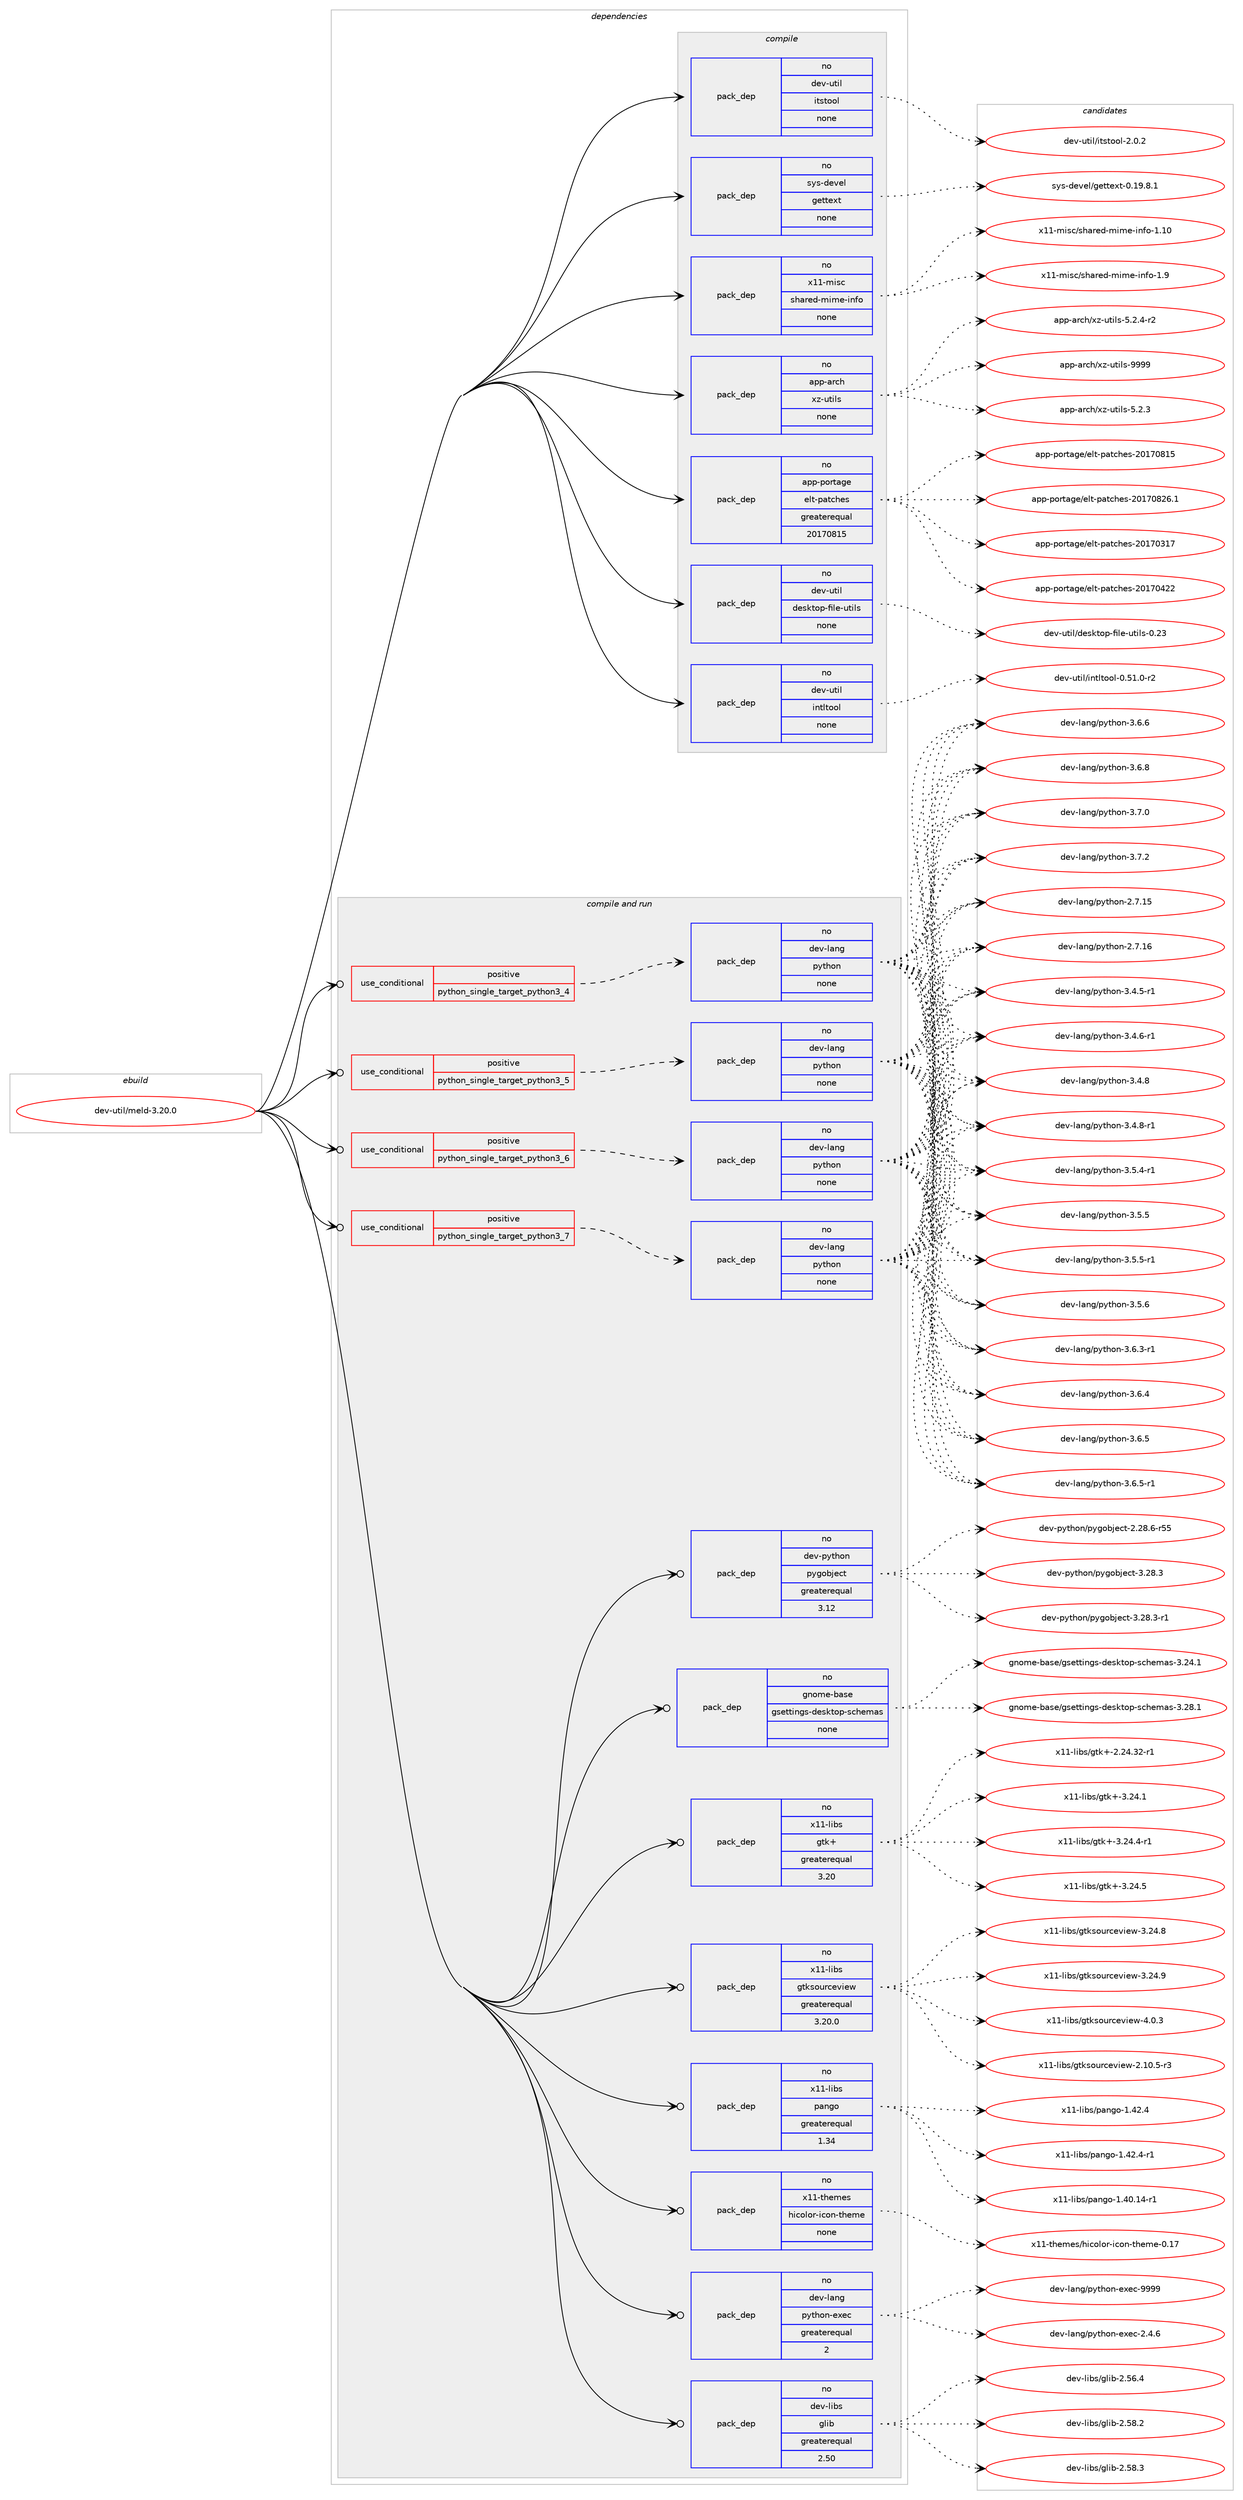 digraph prolog {

# *************
# Graph options
# *************

newrank=true;
concentrate=true;
compound=true;
graph [rankdir=LR,fontname=Helvetica,fontsize=10,ranksep=1.5];#, ranksep=2.5, nodesep=0.2];
edge  [arrowhead=vee];
node  [fontname=Helvetica,fontsize=10];

# **********
# The ebuild
# **********

subgraph cluster_leftcol {
color=gray;
rank=same;
label=<<i>ebuild</i>>;
id [label="dev-util/meld-3.20.0", color=red, width=4, href="../dev-util/meld-3.20.0.svg"];
}

# ****************
# The dependencies
# ****************

subgraph cluster_midcol {
color=gray;
label=<<i>dependencies</i>>;
subgraph cluster_compile {
fillcolor="#eeeeee";
style=filled;
label=<<i>compile</i>>;
subgraph pack1099105 {
dependency1547510 [label=<<TABLE BORDER="0" CELLBORDER="1" CELLSPACING="0" CELLPADDING="4" WIDTH="220"><TR><TD ROWSPAN="6" CELLPADDING="30">pack_dep</TD></TR><TR><TD WIDTH="110">no</TD></TR><TR><TD>app-arch</TD></TR><TR><TD>xz-utils</TD></TR><TR><TD>none</TD></TR><TR><TD></TD></TR></TABLE>>, shape=none, color=blue];
}
id:e -> dependency1547510:w [weight=20,style="solid",arrowhead="vee"];
subgraph pack1099106 {
dependency1547511 [label=<<TABLE BORDER="0" CELLBORDER="1" CELLSPACING="0" CELLPADDING="4" WIDTH="220"><TR><TD ROWSPAN="6" CELLPADDING="30">pack_dep</TD></TR><TR><TD WIDTH="110">no</TD></TR><TR><TD>app-portage</TD></TR><TR><TD>elt-patches</TD></TR><TR><TD>greaterequal</TD></TR><TR><TD>20170815</TD></TR></TABLE>>, shape=none, color=blue];
}
id:e -> dependency1547511:w [weight=20,style="solid",arrowhead="vee"];
subgraph pack1099107 {
dependency1547512 [label=<<TABLE BORDER="0" CELLBORDER="1" CELLSPACING="0" CELLPADDING="4" WIDTH="220"><TR><TD ROWSPAN="6" CELLPADDING="30">pack_dep</TD></TR><TR><TD WIDTH="110">no</TD></TR><TR><TD>dev-util</TD></TR><TR><TD>desktop-file-utils</TD></TR><TR><TD>none</TD></TR><TR><TD></TD></TR></TABLE>>, shape=none, color=blue];
}
id:e -> dependency1547512:w [weight=20,style="solid",arrowhead="vee"];
subgraph pack1099108 {
dependency1547513 [label=<<TABLE BORDER="0" CELLBORDER="1" CELLSPACING="0" CELLPADDING="4" WIDTH="220"><TR><TD ROWSPAN="6" CELLPADDING="30">pack_dep</TD></TR><TR><TD WIDTH="110">no</TD></TR><TR><TD>dev-util</TD></TR><TR><TD>intltool</TD></TR><TR><TD>none</TD></TR><TR><TD></TD></TR></TABLE>>, shape=none, color=blue];
}
id:e -> dependency1547513:w [weight=20,style="solid",arrowhead="vee"];
subgraph pack1099109 {
dependency1547514 [label=<<TABLE BORDER="0" CELLBORDER="1" CELLSPACING="0" CELLPADDING="4" WIDTH="220"><TR><TD ROWSPAN="6" CELLPADDING="30">pack_dep</TD></TR><TR><TD WIDTH="110">no</TD></TR><TR><TD>dev-util</TD></TR><TR><TD>itstool</TD></TR><TR><TD>none</TD></TR><TR><TD></TD></TR></TABLE>>, shape=none, color=blue];
}
id:e -> dependency1547514:w [weight=20,style="solid",arrowhead="vee"];
subgraph pack1099110 {
dependency1547515 [label=<<TABLE BORDER="0" CELLBORDER="1" CELLSPACING="0" CELLPADDING="4" WIDTH="220"><TR><TD ROWSPAN="6" CELLPADDING="30">pack_dep</TD></TR><TR><TD WIDTH="110">no</TD></TR><TR><TD>sys-devel</TD></TR><TR><TD>gettext</TD></TR><TR><TD>none</TD></TR><TR><TD></TD></TR></TABLE>>, shape=none, color=blue];
}
id:e -> dependency1547515:w [weight=20,style="solid",arrowhead="vee"];
subgraph pack1099111 {
dependency1547516 [label=<<TABLE BORDER="0" CELLBORDER="1" CELLSPACING="0" CELLPADDING="4" WIDTH="220"><TR><TD ROWSPAN="6" CELLPADDING="30">pack_dep</TD></TR><TR><TD WIDTH="110">no</TD></TR><TR><TD>x11-misc</TD></TR><TR><TD>shared-mime-info</TD></TR><TR><TD>none</TD></TR><TR><TD></TD></TR></TABLE>>, shape=none, color=blue];
}
id:e -> dependency1547516:w [weight=20,style="solid",arrowhead="vee"];
}
subgraph cluster_compileandrun {
fillcolor="#eeeeee";
style=filled;
label=<<i>compile and run</i>>;
subgraph cond424721 {
dependency1547517 [label=<<TABLE BORDER="0" CELLBORDER="1" CELLSPACING="0" CELLPADDING="4"><TR><TD ROWSPAN="3" CELLPADDING="10">use_conditional</TD></TR><TR><TD>positive</TD></TR><TR><TD>python_single_target_python3_4</TD></TR></TABLE>>, shape=none, color=red];
subgraph pack1099112 {
dependency1547518 [label=<<TABLE BORDER="0" CELLBORDER="1" CELLSPACING="0" CELLPADDING="4" WIDTH="220"><TR><TD ROWSPAN="6" CELLPADDING="30">pack_dep</TD></TR><TR><TD WIDTH="110">no</TD></TR><TR><TD>dev-lang</TD></TR><TR><TD>python</TD></TR><TR><TD>none</TD></TR><TR><TD></TD></TR></TABLE>>, shape=none, color=blue];
}
dependency1547517:e -> dependency1547518:w [weight=20,style="dashed",arrowhead="vee"];
}
id:e -> dependency1547517:w [weight=20,style="solid",arrowhead="odotvee"];
subgraph cond424722 {
dependency1547519 [label=<<TABLE BORDER="0" CELLBORDER="1" CELLSPACING="0" CELLPADDING="4"><TR><TD ROWSPAN="3" CELLPADDING="10">use_conditional</TD></TR><TR><TD>positive</TD></TR><TR><TD>python_single_target_python3_5</TD></TR></TABLE>>, shape=none, color=red];
subgraph pack1099113 {
dependency1547520 [label=<<TABLE BORDER="0" CELLBORDER="1" CELLSPACING="0" CELLPADDING="4" WIDTH="220"><TR><TD ROWSPAN="6" CELLPADDING="30">pack_dep</TD></TR><TR><TD WIDTH="110">no</TD></TR><TR><TD>dev-lang</TD></TR><TR><TD>python</TD></TR><TR><TD>none</TD></TR><TR><TD></TD></TR></TABLE>>, shape=none, color=blue];
}
dependency1547519:e -> dependency1547520:w [weight=20,style="dashed",arrowhead="vee"];
}
id:e -> dependency1547519:w [weight=20,style="solid",arrowhead="odotvee"];
subgraph cond424723 {
dependency1547521 [label=<<TABLE BORDER="0" CELLBORDER="1" CELLSPACING="0" CELLPADDING="4"><TR><TD ROWSPAN="3" CELLPADDING="10">use_conditional</TD></TR><TR><TD>positive</TD></TR><TR><TD>python_single_target_python3_6</TD></TR></TABLE>>, shape=none, color=red];
subgraph pack1099114 {
dependency1547522 [label=<<TABLE BORDER="0" CELLBORDER="1" CELLSPACING="0" CELLPADDING="4" WIDTH="220"><TR><TD ROWSPAN="6" CELLPADDING="30">pack_dep</TD></TR><TR><TD WIDTH="110">no</TD></TR><TR><TD>dev-lang</TD></TR><TR><TD>python</TD></TR><TR><TD>none</TD></TR><TR><TD></TD></TR></TABLE>>, shape=none, color=blue];
}
dependency1547521:e -> dependency1547522:w [weight=20,style="dashed",arrowhead="vee"];
}
id:e -> dependency1547521:w [weight=20,style="solid",arrowhead="odotvee"];
subgraph cond424724 {
dependency1547523 [label=<<TABLE BORDER="0" CELLBORDER="1" CELLSPACING="0" CELLPADDING="4"><TR><TD ROWSPAN="3" CELLPADDING="10">use_conditional</TD></TR><TR><TD>positive</TD></TR><TR><TD>python_single_target_python3_7</TD></TR></TABLE>>, shape=none, color=red];
subgraph pack1099115 {
dependency1547524 [label=<<TABLE BORDER="0" CELLBORDER="1" CELLSPACING="0" CELLPADDING="4" WIDTH="220"><TR><TD ROWSPAN="6" CELLPADDING="30">pack_dep</TD></TR><TR><TD WIDTH="110">no</TD></TR><TR><TD>dev-lang</TD></TR><TR><TD>python</TD></TR><TR><TD>none</TD></TR><TR><TD></TD></TR></TABLE>>, shape=none, color=blue];
}
dependency1547523:e -> dependency1547524:w [weight=20,style="dashed",arrowhead="vee"];
}
id:e -> dependency1547523:w [weight=20,style="solid",arrowhead="odotvee"];
subgraph pack1099116 {
dependency1547525 [label=<<TABLE BORDER="0" CELLBORDER="1" CELLSPACING="0" CELLPADDING="4" WIDTH="220"><TR><TD ROWSPAN="6" CELLPADDING="30">pack_dep</TD></TR><TR><TD WIDTH="110">no</TD></TR><TR><TD>dev-lang</TD></TR><TR><TD>python-exec</TD></TR><TR><TD>greaterequal</TD></TR><TR><TD>2</TD></TR></TABLE>>, shape=none, color=blue];
}
id:e -> dependency1547525:w [weight=20,style="solid",arrowhead="odotvee"];
subgraph pack1099117 {
dependency1547526 [label=<<TABLE BORDER="0" CELLBORDER="1" CELLSPACING="0" CELLPADDING="4" WIDTH="220"><TR><TD ROWSPAN="6" CELLPADDING="30">pack_dep</TD></TR><TR><TD WIDTH="110">no</TD></TR><TR><TD>dev-libs</TD></TR><TR><TD>glib</TD></TR><TR><TD>greaterequal</TD></TR><TR><TD>2.50</TD></TR></TABLE>>, shape=none, color=blue];
}
id:e -> dependency1547526:w [weight=20,style="solid",arrowhead="odotvee"];
subgraph pack1099118 {
dependency1547527 [label=<<TABLE BORDER="0" CELLBORDER="1" CELLSPACING="0" CELLPADDING="4" WIDTH="220"><TR><TD ROWSPAN="6" CELLPADDING="30">pack_dep</TD></TR><TR><TD WIDTH="110">no</TD></TR><TR><TD>dev-python</TD></TR><TR><TD>pygobject</TD></TR><TR><TD>greaterequal</TD></TR><TR><TD>3.12</TD></TR></TABLE>>, shape=none, color=blue];
}
id:e -> dependency1547527:w [weight=20,style="solid",arrowhead="odotvee"];
subgraph pack1099119 {
dependency1547528 [label=<<TABLE BORDER="0" CELLBORDER="1" CELLSPACING="0" CELLPADDING="4" WIDTH="220"><TR><TD ROWSPAN="6" CELLPADDING="30">pack_dep</TD></TR><TR><TD WIDTH="110">no</TD></TR><TR><TD>gnome-base</TD></TR><TR><TD>gsettings-desktop-schemas</TD></TR><TR><TD>none</TD></TR><TR><TD></TD></TR></TABLE>>, shape=none, color=blue];
}
id:e -> dependency1547528:w [weight=20,style="solid",arrowhead="odotvee"];
subgraph pack1099120 {
dependency1547529 [label=<<TABLE BORDER="0" CELLBORDER="1" CELLSPACING="0" CELLPADDING="4" WIDTH="220"><TR><TD ROWSPAN="6" CELLPADDING="30">pack_dep</TD></TR><TR><TD WIDTH="110">no</TD></TR><TR><TD>x11-libs</TD></TR><TR><TD>gtk+</TD></TR><TR><TD>greaterequal</TD></TR><TR><TD>3.20</TD></TR></TABLE>>, shape=none, color=blue];
}
id:e -> dependency1547529:w [weight=20,style="solid",arrowhead="odotvee"];
subgraph pack1099121 {
dependency1547530 [label=<<TABLE BORDER="0" CELLBORDER="1" CELLSPACING="0" CELLPADDING="4" WIDTH="220"><TR><TD ROWSPAN="6" CELLPADDING="30">pack_dep</TD></TR><TR><TD WIDTH="110">no</TD></TR><TR><TD>x11-libs</TD></TR><TR><TD>gtksourceview</TD></TR><TR><TD>greaterequal</TD></TR><TR><TD>3.20.0</TD></TR></TABLE>>, shape=none, color=blue];
}
id:e -> dependency1547530:w [weight=20,style="solid",arrowhead="odotvee"];
subgraph pack1099122 {
dependency1547531 [label=<<TABLE BORDER="0" CELLBORDER="1" CELLSPACING="0" CELLPADDING="4" WIDTH="220"><TR><TD ROWSPAN="6" CELLPADDING="30">pack_dep</TD></TR><TR><TD WIDTH="110">no</TD></TR><TR><TD>x11-libs</TD></TR><TR><TD>pango</TD></TR><TR><TD>greaterequal</TD></TR><TR><TD>1.34</TD></TR></TABLE>>, shape=none, color=blue];
}
id:e -> dependency1547531:w [weight=20,style="solid",arrowhead="odotvee"];
subgraph pack1099123 {
dependency1547532 [label=<<TABLE BORDER="0" CELLBORDER="1" CELLSPACING="0" CELLPADDING="4" WIDTH="220"><TR><TD ROWSPAN="6" CELLPADDING="30">pack_dep</TD></TR><TR><TD WIDTH="110">no</TD></TR><TR><TD>x11-themes</TD></TR><TR><TD>hicolor-icon-theme</TD></TR><TR><TD>none</TD></TR><TR><TD></TD></TR></TABLE>>, shape=none, color=blue];
}
id:e -> dependency1547532:w [weight=20,style="solid",arrowhead="odotvee"];
}
subgraph cluster_run {
fillcolor="#eeeeee";
style=filled;
label=<<i>run</i>>;
}
}

# **************
# The candidates
# **************

subgraph cluster_choices {
rank=same;
color=gray;
label=<<i>candidates</i>>;

subgraph choice1099105 {
color=black;
nodesep=1;
choice971121124597114991044712012245117116105108115455346504651 [label="app-arch/xz-utils-5.2.3", color=red, width=4,href="../app-arch/xz-utils-5.2.3.svg"];
choice9711211245971149910447120122451171161051081154553465046524511450 [label="app-arch/xz-utils-5.2.4-r2", color=red, width=4,href="../app-arch/xz-utils-5.2.4-r2.svg"];
choice9711211245971149910447120122451171161051081154557575757 [label="app-arch/xz-utils-9999", color=red, width=4,href="../app-arch/xz-utils-9999.svg"];
dependency1547510:e -> choice971121124597114991044712012245117116105108115455346504651:w [style=dotted,weight="100"];
dependency1547510:e -> choice9711211245971149910447120122451171161051081154553465046524511450:w [style=dotted,weight="100"];
dependency1547510:e -> choice9711211245971149910447120122451171161051081154557575757:w [style=dotted,weight="100"];
}
subgraph choice1099106 {
color=black;
nodesep=1;
choice97112112451121111141169710310147101108116451129711699104101115455048495548514955 [label="app-portage/elt-patches-20170317", color=red, width=4,href="../app-portage/elt-patches-20170317.svg"];
choice97112112451121111141169710310147101108116451129711699104101115455048495548525050 [label="app-portage/elt-patches-20170422", color=red, width=4,href="../app-portage/elt-patches-20170422.svg"];
choice97112112451121111141169710310147101108116451129711699104101115455048495548564953 [label="app-portage/elt-patches-20170815", color=red, width=4,href="../app-portage/elt-patches-20170815.svg"];
choice971121124511211111411697103101471011081164511297116991041011154550484955485650544649 [label="app-portage/elt-patches-20170826.1", color=red, width=4,href="../app-portage/elt-patches-20170826.1.svg"];
dependency1547511:e -> choice97112112451121111141169710310147101108116451129711699104101115455048495548514955:w [style=dotted,weight="100"];
dependency1547511:e -> choice97112112451121111141169710310147101108116451129711699104101115455048495548525050:w [style=dotted,weight="100"];
dependency1547511:e -> choice97112112451121111141169710310147101108116451129711699104101115455048495548564953:w [style=dotted,weight="100"];
dependency1547511:e -> choice971121124511211111411697103101471011081164511297116991041011154550484955485650544649:w [style=dotted,weight="100"];
}
subgraph choice1099107 {
color=black;
nodesep=1;
choice100101118451171161051084710010111510711611111245102105108101451171161051081154548465051 [label="dev-util/desktop-file-utils-0.23", color=red, width=4,href="../dev-util/desktop-file-utils-0.23.svg"];
dependency1547512:e -> choice100101118451171161051084710010111510711611111245102105108101451171161051081154548465051:w [style=dotted,weight="100"];
}
subgraph choice1099108 {
color=black;
nodesep=1;
choice1001011184511711610510847105110116108116111111108454846534946484511450 [label="dev-util/intltool-0.51.0-r2", color=red, width=4,href="../dev-util/intltool-0.51.0-r2.svg"];
dependency1547513:e -> choice1001011184511711610510847105110116108116111111108454846534946484511450:w [style=dotted,weight="100"];
}
subgraph choice1099109 {
color=black;
nodesep=1;
choice1001011184511711610510847105116115116111111108455046484650 [label="dev-util/itstool-2.0.2", color=red, width=4,href="../dev-util/itstool-2.0.2.svg"];
dependency1547514:e -> choice1001011184511711610510847105116115116111111108455046484650:w [style=dotted,weight="100"];
}
subgraph choice1099110 {
color=black;
nodesep=1;
choice1151211154510010111810110847103101116116101120116454846495746564649 [label="sys-devel/gettext-0.19.8.1", color=red, width=4,href="../sys-devel/gettext-0.19.8.1.svg"];
dependency1547515:e -> choice1151211154510010111810110847103101116116101120116454846495746564649:w [style=dotted,weight="100"];
}
subgraph choice1099111 {
color=black;
nodesep=1;
choice12049494510910511599471151049711410110045109105109101451051101021114549464948 [label="x11-misc/shared-mime-info-1.10", color=red, width=4,href="../x11-misc/shared-mime-info-1.10.svg"];
choice120494945109105115994711510497114101100451091051091014510511010211145494657 [label="x11-misc/shared-mime-info-1.9", color=red, width=4,href="../x11-misc/shared-mime-info-1.9.svg"];
dependency1547516:e -> choice12049494510910511599471151049711410110045109105109101451051101021114549464948:w [style=dotted,weight="100"];
dependency1547516:e -> choice120494945109105115994711510497114101100451091051091014510511010211145494657:w [style=dotted,weight="100"];
}
subgraph choice1099112 {
color=black;
nodesep=1;
choice10010111845108971101034711212111610411111045504655464953 [label="dev-lang/python-2.7.15", color=red, width=4,href="../dev-lang/python-2.7.15.svg"];
choice10010111845108971101034711212111610411111045504655464954 [label="dev-lang/python-2.7.16", color=red, width=4,href="../dev-lang/python-2.7.16.svg"];
choice1001011184510897110103471121211161041111104551465246534511449 [label="dev-lang/python-3.4.5-r1", color=red, width=4,href="../dev-lang/python-3.4.5-r1.svg"];
choice1001011184510897110103471121211161041111104551465246544511449 [label="dev-lang/python-3.4.6-r1", color=red, width=4,href="../dev-lang/python-3.4.6-r1.svg"];
choice100101118451089711010347112121116104111110455146524656 [label="dev-lang/python-3.4.8", color=red, width=4,href="../dev-lang/python-3.4.8.svg"];
choice1001011184510897110103471121211161041111104551465246564511449 [label="dev-lang/python-3.4.8-r1", color=red, width=4,href="../dev-lang/python-3.4.8-r1.svg"];
choice1001011184510897110103471121211161041111104551465346524511449 [label="dev-lang/python-3.5.4-r1", color=red, width=4,href="../dev-lang/python-3.5.4-r1.svg"];
choice100101118451089711010347112121116104111110455146534653 [label="dev-lang/python-3.5.5", color=red, width=4,href="../dev-lang/python-3.5.5.svg"];
choice1001011184510897110103471121211161041111104551465346534511449 [label="dev-lang/python-3.5.5-r1", color=red, width=4,href="../dev-lang/python-3.5.5-r1.svg"];
choice100101118451089711010347112121116104111110455146534654 [label="dev-lang/python-3.5.6", color=red, width=4,href="../dev-lang/python-3.5.6.svg"];
choice1001011184510897110103471121211161041111104551465446514511449 [label="dev-lang/python-3.6.3-r1", color=red, width=4,href="../dev-lang/python-3.6.3-r1.svg"];
choice100101118451089711010347112121116104111110455146544652 [label="dev-lang/python-3.6.4", color=red, width=4,href="../dev-lang/python-3.6.4.svg"];
choice100101118451089711010347112121116104111110455146544653 [label="dev-lang/python-3.6.5", color=red, width=4,href="../dev-lang/python-3.6.5.svg"];
choice1001011184510897110103471121211161041111104551465446534511449 [label="dev-lang/python-3.6.5-r1", color=red, width=4,href="../dev-lang/python-3.6.5-r1.svg"];
choice100101118451089711010347112121116104111110455146544654 [label="dev-lang/python-3.6.6", color=red, width=4,href="../dev-lang/python-3.6.6.svg"];
choice100101118451089711010347112121116104111110455146544656 [label="dev-lang/python-3.6.8", color=red, width=4,href="../dev-lang/python-3.6.8.svg"];
choice100101118451089711010347112121116104111110455146554648 [label="dev-lang/python-3.7.0", color=red, width=4,href="../dev-lang/python-3.7.0.svg"];
choice100101118451089711010347112121116104111110455146554650 [label="dev-lang/python-3.7.2", color=red, width=4,href="../dev-lang/python-3.7.2.svg"];
dependency1547518:e -> choice10010111845108971101034711212111610411111045504655464953:w [style=dotted,weight="100"];
dependency1547518:e -> choice10010111845108971101034711212111610411111045504655464954:w [style=dotted,weight="100"];
dependency1547518:e -> choice1001011184510897110103471121211161041111104551465246534511449:w [style=dotted,weight="100"];
dependency1547518:e -> choice1001011184510897110103471121211161041111104551465246544511449:w [style=dotted,weight="100"];
dependency1547518:e -> choice100101118451089711010347112121116104111110455146524656:w [style=dotted,weight="100"];
dependency1547518:e -> choice1001011184510897110103471121211161041111104551465246564511449:w [style=dotted,weight="100"];
dependency1547518:e -> choice1001011184510897110103471121211161041111104551465346524511449:w [style=dotted,weight="100"];
dependency1547518:e -> choice100101118451089711010347112121116104111110455146534653:w [style=dotted,weight="100"];
dependency1547518:e -> choice1001011184510897110103471121211161041111104551465346534511449:w [style=dotted,weight="100"];
dependency1547518:e -> choice100101118451089711010347112121116104111110455146534654:w [style=dotted,weight="100"];
dependency1547518:e -> choice1001011184510897110103471121211161041111104551465446514511449:w [style=dotted,weight="100"];
dependency1547518:e -> choice100101118451089711010347112121116104111110455146544652:w [style=dotted,weight="100"];
dependency1547518:e -> choice100101118451089711010347112121116104111110455146544653:w [style=dotted,weight="100"];
dependency1547518:e -> choice1001011184510897110103471121211161041111104551465446534511449:w [style=dotted,weight="100"];
dependency1547518:e -> choice100101118451089711010347112121116104111110455146544654:w [style=dotted,weight="100"];
dependency1547518:e -> choice100101118451089711010347112121116104111110455146544656:w [style=dotted,weight="100"];
dependency1547518:e -> choice100101118451089711010347112121116104111110455146554648:w [style=dotted,weight="100"];
dependency1547518:e -> choice100101118451089711010347112121116104111110455146554650:w [style=dotted,weight="100"];
}
subgraph choice1099113 {
color=black;
nodesep=1;
choice10010111845108971101034711212111610411111045504655464953 [label="dev-lang/python-2.7.15", color=red, width=4,href="../dev-lang/python-2.7.15.svg"];
choice10010111845108971101034711212111610411111045504655464954 [label="dev-lang/python-2.7.16", color=red, width=4,href="../dev-lang/python-2.7.16.svg"];
choice1001011184510897110103471121211161041111104551465246534511449 [label="dev-lang/python-3.4.5-r1", color=red, width=4,href="../dev-lang/python-3.4.5-r1.svg"];
choice1001011184510897110103471121211161041111104551465246544511449 [label="dev-lang/python-3.4.6-r1", color=red, width=4,href="../dev-lang/python-3.4.6-r1.svg"];
choice100101118451089711010347112121116104111110455146524656 [label="dev-lang/python-3.4.8", color=red, width=4,href="../dev-lang/python-3.4.8.svg"];
choice1001011184510897110103471121211161041111104551465246564511449 [label="dev-lang/python-3.4.8-r1", color=red, width=4,href="../dev-lang/python-3.4.8-r1.svg"];
choice1001011184510897110103471121211161041111104551465346524511449 [label="dev-lang/python-3.5.4-r1", color=red, width=4,href="../dev-lang/python-3.5.4-r1.svg"];
choice100101118451089711010347112121116104111110455146534653 [label="dev-lang/python-3.5.5", color=red, width=4,href="../dev-lang/python-3.5.5.svg"];
choice1001011184510897110103471121211161041111104551465346534511449 [label="dev-lang/python-3.5.5-r1", color=red, width=4,href="../dev-lang/python-3.5.5-r1.svg"];
choice100101118451089711010347112121116104111110455146534654 [label="dev-lang/python-3.5.6", color=red, width=4,href="../dev-lang/python-3.5.6.svg"];
choice1001011184510897110103471121211161041111104551465446514511449 [label="dev-lang/python-3.6.3-r1", color=red, width=4,href="../dev-lang/python-3.6.3-r1.svg"];
choice100101118451089711010347112121116104111110455146544652 [label="dev-lang/python-3.6.4", color=red, width=4,href="../dev-lang/python-3.6.4.svg"];
choice100101118451089711010347112121116104111110455146544653 [label="dev-lang/python-3.6.5", color=red, width=4,href="../dev-lang/python-3.6.5.svg"];
choice1001011184510897110103471121211161041111104551465446534511449 [label="dev-lang/python-3.6.5-r1", color=red, width=4,href="../dev-lang/python-3.6.5-r1.svg"];
choice100101118451089711010347112121116104111110455146544654 [label="dev-lang/python-3.6.6", color=red, width=4,href="../dev-lang/python-3.6.6.svg"];
choice100101118451089711010347112121116104111110455146544656 [label="dev-lang/python-3.6.8", color=red, width=4,href="../dev-lang/python-3.6.8.svg"];
choice100101118451089711010347112121116104111110455146554648 [label="dev-lang/python-3.7.0", color=red, width=4,href="../dev-lang/python-3.7.0.svg"];
choice100101118451089711010347112121116104111110455146554650 [label="dev-lang/python-3.7.2", color=red, width=4,href="../dev-lang/python-3.7.2.svg"];
dependency1547520:e -> choice10010111845108971101034711212111610411111045504655464953:w [style=dotted,weight="100"];
dependency1547520:e -> choice10010111845108971101034711212111610411111045504655464954:w [style=dotted,weight="100"];
dependency1547520:e -> choice1001011184510897110103471121211161041111104551465246534511449:w [style=dotted,weight="100"];
dependency1547520:e -> choice1001011184510897110103471121211161041111104551465246544511449:w [style=dotted,weight="100"];
dependency1547520:e -> choice100101118451089711010347112121116104111110455146524656:w [style=dotted,weight="100"];
dependency1547520:e -> choice1001011184510897110103471121211161041111104551465246564511449:w [style=dotted,weight="100"];
dependency1547520:e -> choice1001011184510897110103471121211161041111104551465346524511449:w [style=dotted,weight="100"];
dependency1547520:e -> choice100101118451089711010347112121116104111110455146534653:w [style=dotted,weight="100"];
dependency1547520:e -> choice1001011184510897110103471121211161041111104551465346534511449:w [style=dotted,weight="100"];
dependency1547520:e -> choice100101118451089711010347112121116104111110455146534654:w [style=dotted,weight="100"];
dependency1547520:e -> choice1001011184510897110103471121211161041111104551465446514511449:w [style=dotted,weight="100"];
dependency1547520:e -> choice100101118451089711010347112121116104111110455146544652:w [style=dotted,weight="100"];
dependency1547520:e -> choice100101118451089711010347112121116104111110455146544653:w [style=dotted,weight="100"];
dependency1547520:e -> choice1001011184510897110103471121211161041111104551465446534511449:w [style=dotted,weight="100"];
dependency1547520:e -> choice100101118451089711010347112121116104111110455146544654:w [style=dotted,weight="100"];
dependency1547520:e -> choice100101118451089711010347112121116104111110455146544656:w [style=dotted,weight="100"];
dependency1547520:e -> choice100101118451089711010347112121116104111110455146554648:w [style=dotted,weight="100"];
dependency1547520:e -> choice100101118451089711010347112121116104111110455146554650:w [style=dotted,weight="100"];
}
subgraph choice1099114 {
color=black;
nodesep=1;
choice10010111845108971101034711212111610411111045504655464953 [label="dev-lang/python-2.7.15", color=red, width=4,href="../dev-lang/python-2.7.15.svg"];
choice10010111845108971101034711212111610411111045504655464954 [label="dev-lang/python-2.7.16", color=red, width=4,href="../dev-lang/python-2.7.16.svg"];
choice1001011184510897110103471121211161041111104551465246534511449 [label="dev-lang/python-3.4.5-r1", color=red, width=4,href="../dev-lang/python-3.4.5-r1.svg"];
choice1001011184510897110103471121211161041111104551465246544511449 [label="dev-lang/python-3.4.6-r1", color=red, width=4,href="../dev-lang/python-3.4.6-r1.svg"];
choice100101118451089711010347112121116104111110455146524656 [label="dev-lang/python-3.4.8", color=red, width=4,href="../dev-lang/python-3.4.8.svg"];
choice1001011184510897110103471121211161041111104551465246564511449 [label="dev-lang/python-3.4.8-r1", color=red, width=4,href="../dev-lang/python-3.4.8-r1.svg"];
choice1001011184510897110103471121211161041111104551465346524511449 [label="dev-lang/python-3.5.4-r1", color=red, width=4,href="../dev-lang/python-3.5.4-r1.svg"];
choice100101118451089711010347112121116104111110455146534653 [label="dev-lang/python-3.5.5", color=red, width=4,href="../dev-lang/python-3.5.5.svg"];
choice1001011184510897110103471121211161041111104551465346534511449 [label="dev-lang/python-3.5.5-r1", color=red, width=4,href="../dev-lang/python-3.5.5-r1.svg"];
choice100101118451089711010347112121116104111110455146534654 [label="dev-lang/python-3.5.6", color=red, width=4,href="../dev-lang/python-3.5.6.svg"];
choice1001011184510897110103471121211161041111104551465446514511449 [label="dev-lang/python-3.6.3-r1", color=red, width=4,href="../dev-lang/python-3.6.3-r1.svg"];
choice100101118451089711010347112121116104111110455146544652 [label="dev-lang/python-3.6.4", color=red, width=4,href="../dev-lang/python-3.6.4.svg"];
choice100101118451089711010347112121116104111110455146544653 [label="dev-lang/python-3.6.5", color=red, width=4,href="../dev-lang/python-3.6.5.svg"];
choice1001011184510897110103471121211161041111104551465446534511449 [label="dev-lang/python-3.6.5-r1", color=red, width=4,href="../dev-lang/python-3.6.5-r1.svg"];
choice100101118451089711010347112121116104111110455146544654 [label="dev-lang/python-3.6.6", color=red, width=4,href="../dev-lang/python-3.6.6.svg"];
choice100101118451089711010347112121116104111110455146544656 [label="dev-lang/python-3.6.8", color=red, width=4,href="../dev-lang/python-3.6.8.svg"];
choice100101118451089711010347112121116104111110455146554648 [label="dev-lang/python-3.7.0", color=red, width=4,href="../dev-lang/python-3.7.0.svg"];
choice100101118451089711010347112121116104111110455146554650 [label="dev-lang/python-3.7.2", color=red, width=4,href="../dev-lang/python-3.7.2.svg"];
dependency1547522:e -> choice10010111845108971101034711212111610411111045504655464953:w [style=dotted,weight="100"];
dependency1547522:e -> choice10010111845108971101034711212111610411111045504655464954:w [style=dotted,weight="100"];
dependency1547522:e -> choice1001011184510897110103471121211161041111104551465246534511449:w [style=dotted,weight="100"];
dependency1547522:e -> choice1001011184510897110103471121211161041111104551465246544511449:w [style=dotted,weight="100"];
dependency1547522:e -> choice100101118451089711010347112121116104111110455146524656:w [style=dotted,weight="100"];
dependency1547522:e -> choice1001011184510897110103471121211161041111104551465246564511449:w [style=dotted,weight="100"];
dependency1547522:e -> choice1001011184510897110103471121211161041111104551465346524511449:w [style=dotted,weight="100"];
dependency1547522:e -> choice100101118451089711010347112121116104111110455146534653:w [style=dotted,weight="100"];
dependency1547522:e -> choice1001011184510897110103471121211161041111104551465346534511449:w [style=dotted,weight="100"];
dependency1547522:e -> choice100101118451089711010347112121116104111110455146534654:w [style=dotted,weight="100"];
dependency1547522:e -> choice1001011184510897110103471121211161041111104551465446514511449:w [style=dotted,weight="100"];
dependency1547522:e -> choice100101118451089711010347112121116104111110455146544652:w [style=dotted,weight="100"];
dependency1547522:e -> choice100101118451089711010347112121116104111110455146544653:w [style=dotted,weight="100"];
dependency1547522:e -> choice1001011184510897110103471121211161041111104551465446534511449:w [style=dotted,weight="100"];
dependency1547522:e -> choice100101118451089711010347112121116104111110455146544654:w [style=dotted,weight="100"];
dependency1547522:e -> choice100101118451089711010347112121116104111110455146544656:w [style=dotted,weight="100"];
dependency1547522:e -> choice100101118451089711010347112121116104111110455146554648:w [style=dotted,weight="100"];
dependency1547522:e -> choice100101118451089711010347112121116104111110455146554650:w [style=dotted,weight="100"];
}
subgraph choice1099115 {
color=black;
nodesep=1;
choice10010111845108971101034711212111610411111045504655464953 [label="dev-lang/python-2.7.15", color=red, width=4,href="../dev-lang/python-2.7.15.svg"];
choice10010111845108971101034711212111610411111045504655464954 [label="dev-lang/python-2.7.16", color=red, width=4,href="../dev-lang/python-2.7.16.svg"];
choice1001011184510897110103471121211161041111104551465246534511449 [label="dev-lang/python-3.4.5-r1", color=red, width=4,href="../dev-lang/python-3.4.5-r1.svg"];
choice1001011184510897110103471121211161041111104551465246544511449 [label="dev-lang/python-3.4.6-r1", color=red, width=4,href="../dev-lang/python-3.4.6-r1.svg"];
choice100101118451089711010347112121116104111110455146524656 [label="dev-lang/python-3.4.8", color=red, width=4,href="../dev-lang/python-3.4.8.svg"];
choice1001011184510897110103471121211161041111104551465246564511449 [label="dev-lang/python-3.4.8-r1", color=red, width=4,href="../dev-lang/python-3.4.8-r1.svg"];
choice1001011184510897110103471121211161041111104551465346524511449 [label="dev-lang/python-3.5.4-r1", color=red, width=4,href="../dev-lang/python-3.5.4-r1.svg"];
choice100101118451089711010347112121116104111110455146534653 [label="dev-lang/python-3.5.5", color=red, width=4,href="../dev-lang/python-3.5.5.svg"];
choice1001011184510897110103471121211161041111104551465346534511449 [label="dev-lang/python-3.5.5-r1", color=red, width=4,href="../dev-lang/python-3.5.5-r1.svg"];
choice100101118451089711010347112121116104111110455146534654 [label="dev-lang/python-3.5.6", color=red, width=4,href="../dev-lang/python-3.5.6.svg"];
choice1001011184510897110103471121211161041111104551465446514511449 [label="dev-lang/python-3.6.3-r1", color=red, width=4,href="../dev-lang/python-3.6.3-r1.svg"];
choice100101118451089711010347112121116104111110455146544652 [label="dev-lang/python-3.6.4", color=red, width=4,href="../dev-lang/python-3.6.4.svg"];
choice100101118451089711010347112121116104111110455146544653 [label="dev-lang/python-3.6.5", color=red, width=4,href="../dev-lang/python-3.6.5.svg"];
choice1001011184510897110103471121211161041111104551465446534511449 [label="dev-lang/python-3.6.5-r1", color=red, width=4,href="../dev-lang/python-3.6.5-r1.svg"];
choice100101118451089711010347112121116104111110455146544654 [label="dev-lang/python-3.6.6", color=red, width=4,href="../dev-lang/python-3.6.6.svg"];
choice100101118451089711010347112121116104111110455146544656 [label="dev-lang/python-3.6.8", color=red, width=4,href="../dev-lang/python-3.6.8.svg"];
choice100101118451089711010347112121116104111110455146554648 [label="dev-lang/python-3.7.0", color=red, width=4,href="../dev-lang/python-3.7.0.svg"];
choice100101118451089711010347112121116104111110455146554650 [label="dev-lang/python-3.7.2", color=red, width=4,href="../dev-lang/python-3.7.2.svg"];
dependency1547524:e -> choice10010111845108971101034711212111610411111045504655464953:w [style=dotted,weight="100"];
dependency1547524:e -> choice10010111845108971101034711212111610411111045504655464954:w [style=dotted,weight="100"];
dependency1547524:e -> choice1001011184510897110103471121211161041111104551465246534511449:w [style=dotted,weight="100"];
dependency1547524:e -> choice1001011184510897110103471121211161041111104551465246544511449:w [style=dotted,weight="100"];
dependency1547524:e -> choice100101118451089711010347112121116104111110455146524656:w [style=dotted,weight="100"];
dependency1547524:e -> choice1001011184510897110103471121211161041111104551465246564511449:w [style=dotted,weight="100"];
dependency1547524:e -> choice1001011184510897110103471121211161041111104551465346524511449:w [style=dotted,weight="100"];
dependency1547524:e -> choice100101118451089711010347112121116104111110455146534653:w [style=dotted,weight="100"];
dependency1547524:e -> choice1001011184510897110103471121211161041111104551465346534511449:w [style=dotted,weight="100"];
dependency1547524:e -> choice100101118451089711010347112121116104111110455146534654:w [style=dotted,weight="100"];
dependency1547524:e -> choice1001011184510897110103471121211161041111104551465446514511449:w [style=dotted,weight="100"];
dependency1547524:e -> choice100101118451089711010347112121116104111110455146544652:w [style=dotted,weight="100"];
dependency1547524:e -> choice100101118451089711010347112121116104111110455146544653:w [style=dotted,weight="100"];
dependency1547524:e -> choice1001011184510897110103471121211161041111104551465446534511449:w [style=dotted,weight="100"];
dependency1547524:e -> choice100101118451089711010347112121116104111110455146544654:w [style=dotted,weight="100"];
dependency1547524:e -> choice100101118451089711010347112121116104111110455146544656:w [style=dotted,weight="100"];
dependency1547524:e -> choice100101118451089711010347112121116104111110455146554648:w [style=dotted,weight="100"];
dependency1547524:e -> choice100101118451089711010347112121116104111110455146554650:w [style=dotted,weight="100"];
}
subgraph choice1099116 {
color=black;
nodesep=1;
choice1001011184510897110103471121211161041111104510112010199455046524654 [label="dev-lang/python-exec-2.4.6", color=red, width=4,href="../dev-lang/python-exec-2.4.6.svg"];
choice10010111845108971101034711212111610411111045101120101994557575757 [label="dev-lang/python-exec-9999", color=red, width=4,href="../dev-lang/python-exec-9999.svg"];
dependency1547525:e -> choice1001011184510897110103471121211161041111104510112010199455046524654:w [style=dotted,weight="100"];
dependency1547525:e -> choice10010111845108971101034711212111610411111045101120101994557575757:w [style=dotted,weight="100"];
}
subgraph choice1099117 {
color=black;
nodesep=1;
choice1001011184510810598115471031081059845504653544652 [label="dev-libs/glib-2.56.4", color=red, width=4,href="../dev-libs/glib-2.56.4.svg"];
choice1001011184510810598115471031081059845504653564650 [label="dev-libs/glib-2.58.2", color=red, width=4,href="../dev-libs/glib-2.58.2.svg"];
choice1001011184510810598115471031081059845504653564651 [label="dev-libs/glib-2.58.3", color=red, width=4,href="../dev-libs/glib-2.58.3.svg"];
dependency1547526:e -> choice1001011184510810598115471031081059845504653544652:w [style=dotted,weight="100"];
dependency1547526:e -> choice1001011184510810598115471031081059845504653564650:w [style=dotted,weight="100"];
dependency1547526:e -> choice1001011184510810598115471031081059845504653564651:w [style=dotted,weight="100"];
}
subgraph choice1099118 {
color=black;
nodesep=1;
choice1001011184511212111610411111047112121103111981061019911645504650564654451145353 [label="dev-python/pygobject-2.28.6-r55", color=red, width=4,href="../dev-python/pygobject-2.28.6-r55.svg"];
choice1001011184511212111610411111047112121103111981061019911645514650564651 [label="dev-python/pygobject-3.28.3", color=red, width=4,href="../dev-python/pygobject-3.28.3.svg"];
choice10010111845112121116104111110471121211031119810610199116455146505646514511449 [label="dev-python/pygobject-3.28.3-r1", color=red, width=4,href="../dev-python/pygobject-3.28.3-r1.svg"];
dependency1547527:e -> choice1001011184511212111610411111047112121103111981061019911645504650564654451145353:w [style=dotted,weight="100"];
dependency1547527:e -> choice1001011184511212111610411111047112121103111981061019911645514650564651:w [style=dotted,weight="100"];
dependency1547527:e -> choice10010111845112121116104111110471121211031119810610199116455146505646514511449:w [style=dotted,weight="100"];
}
subgraph choice1099119 {
color=black;
nodesep=1;
choice103110111109101459897115101471031151011161161051101031154510010111510711611111245115991041011099711545514650524649 [label="gnome-base/gsettings-desktop-schemas-3.24.1", color=red, width=4,href="../gnome-base/gsettings-desktop-schemas-3.24.1.svg"];
choice103110111109101459897115101471031151011161161051101031154510010111510711611111245115991041011099711545514650564649 [label="gnome-base/gsettings-desktop-schemas-3.28.1", color=red, width=4,href="../gnome-base/gsettings-desktop-schemas-3.28.1.svg"];
dependency1547528:e -> choice103110111109101459897115101471031151011161161051101031154510010111510711611111245115991041011099711545514650524649:w [style=dotted,weight="100"];
dependency1547528:e -> choice103110111109101459897115101471031151011161161051101031154510010111510711611111245115991041011099711545514650564649:w [style=dotted,weight="100"];
}
subgraph choice1099120 {
color=black;
nodesep=1;
choice12049494510810598115471031161074345504650524651504511449 [label="x11-libs/gtk+-2.24.32-r1", color=red, width=4,href="../x11-libs/gtk+-2.24.32-r1.svg"];
choice12049494510810598115471031161074345514650524649 [label="x11-libs/gtk+-3.24.1", color=red, width=4,href="../x11-libs/gtk+-3.24.1.svg"];
choice120494945108105981154710311610743455146505246524511449 [label="x11-libs/gtk+-3.24.4-r1", color=red, width=4,href="../x11-libs/gtk+-3.24.4-r1.svg"];
choice12049494510810598115471031161074345514650524653 [label="x11-libs/gtk+-3.24.5", color=red, width=4,href="../x11-libs/gtk+-3.24.5.svg"];
dependency1547529:e -> choice12049494510810598115471031161074345504650524651504511449:w [style=dotted,weight="100"];
dependency1547529:e -> choice12049494510810598115471031161074345514650524649:w [style=dotted,weight="100"];
dependency1547529:e -> choice120494945108105981154710311610743455146505246524511449:w [style=dotted,weight="100"];
dependency1547529:e -> choice12049494510810598115471031161074345514650524653:w [style=dotted,weight="100"];
}
subgraph choice1099121 {
color=black;
nodesep=1;
choice120494945108105981154710311610711511111711499101118105101119455046494846534511451 [label="x11-libs/gtksourceview-2.10.5-r3", color=red, width=4,href="../x11-libs/gtksourceview-2.10.5-r3.svg"];
choice12049494510810598115471031161071151111171149910111810510111945514650524656 [label="x11-libs/gtksourceview-3.24.8", color=red, width=4,href="../x11-libs/gtksourceview-3.24.8.svg"];
choice12049494510810598115471031161071151111171149910111810510111945514650524657 [label="x11-libs/gtksourceview-3.24.9", color=red, width=4,href="../x11-libs/gtksourceview-3.24.9.svg"];
choice120494945108105981154710311610711511111711499101118105101119455246484651 [label="x11-libs/gtksourceview-4.0.3", color=red, width=4,href="../x11-libs/gtksourceview-4.0.3.svg"];
dependency1547530:e -> choice120494945108105981154710311610711511111711499101118105101119455046494846534511451:w [style=dotted,weight="100"];
dependency1547530:e -> choice12049494510810598115471031161071151111171149910111810510111945514650524656:w [style=dotted,weight="100"];
dependency1547530:e -> choice12049494510810598115471031161071151111171149910111810510111945514650524657:w [style=dotted,weight="100"];
dependency1547530:e -> choice120494945108105981154710311610711511111711499101118105101119455246484651:w [style=dotted,weight="100"];
}
subgraph choice1099122 {
color=black;
nodesep=1;
choice12049494510810598115471129711010311145494652484649524511449 [label="x11-libs/pango-1.40.14-r1", color=red, width=4,href="../x11-libs/pango-1.40.14-r1.svg"];
choice12049494510810598115471129711010311145494652504652 [label="x11-libs/pango-1.42.4", color=red, width=4,href="../x11-libs/pango-1.42.4.svg"];
choice120494945108105981154711297110103111454946525046524511449 [label="x11-libs/pango-1.42.4-r1", color=red, width=4,href="../x11-libs/pango-1.42.4-r1.svg"];
dependency1547531:e -> choice12049494510810598115471129711010311145494652484649524511449:w [style=dotted,weight="100"];
dependency1547531:e -> choice12049494510810598115471129711010311145494652504652:w [style=dotted,weight="100"];
dependency1547531:e -> choice120494945108105981154711297110103111454946525046524511449:w [style=dotted,weight="100"];
}
subgraph choice1099123 {
color=black;
nodesep=1;
choice12049494511610410110910111547104105991111081111144510599111110451161041011091014548464955 [label="x11-themes/hicolor-icon-theme-0.17", color=red, width=4,href="../x11-themes/hicolor-icon-theme-0.17.svg"];
dependency1547532:e -> choice12049494511610410110910111547104105991111081111144510599111110451161041011091014548464955:w [style=dotted,weight="100"];
}
}

}
